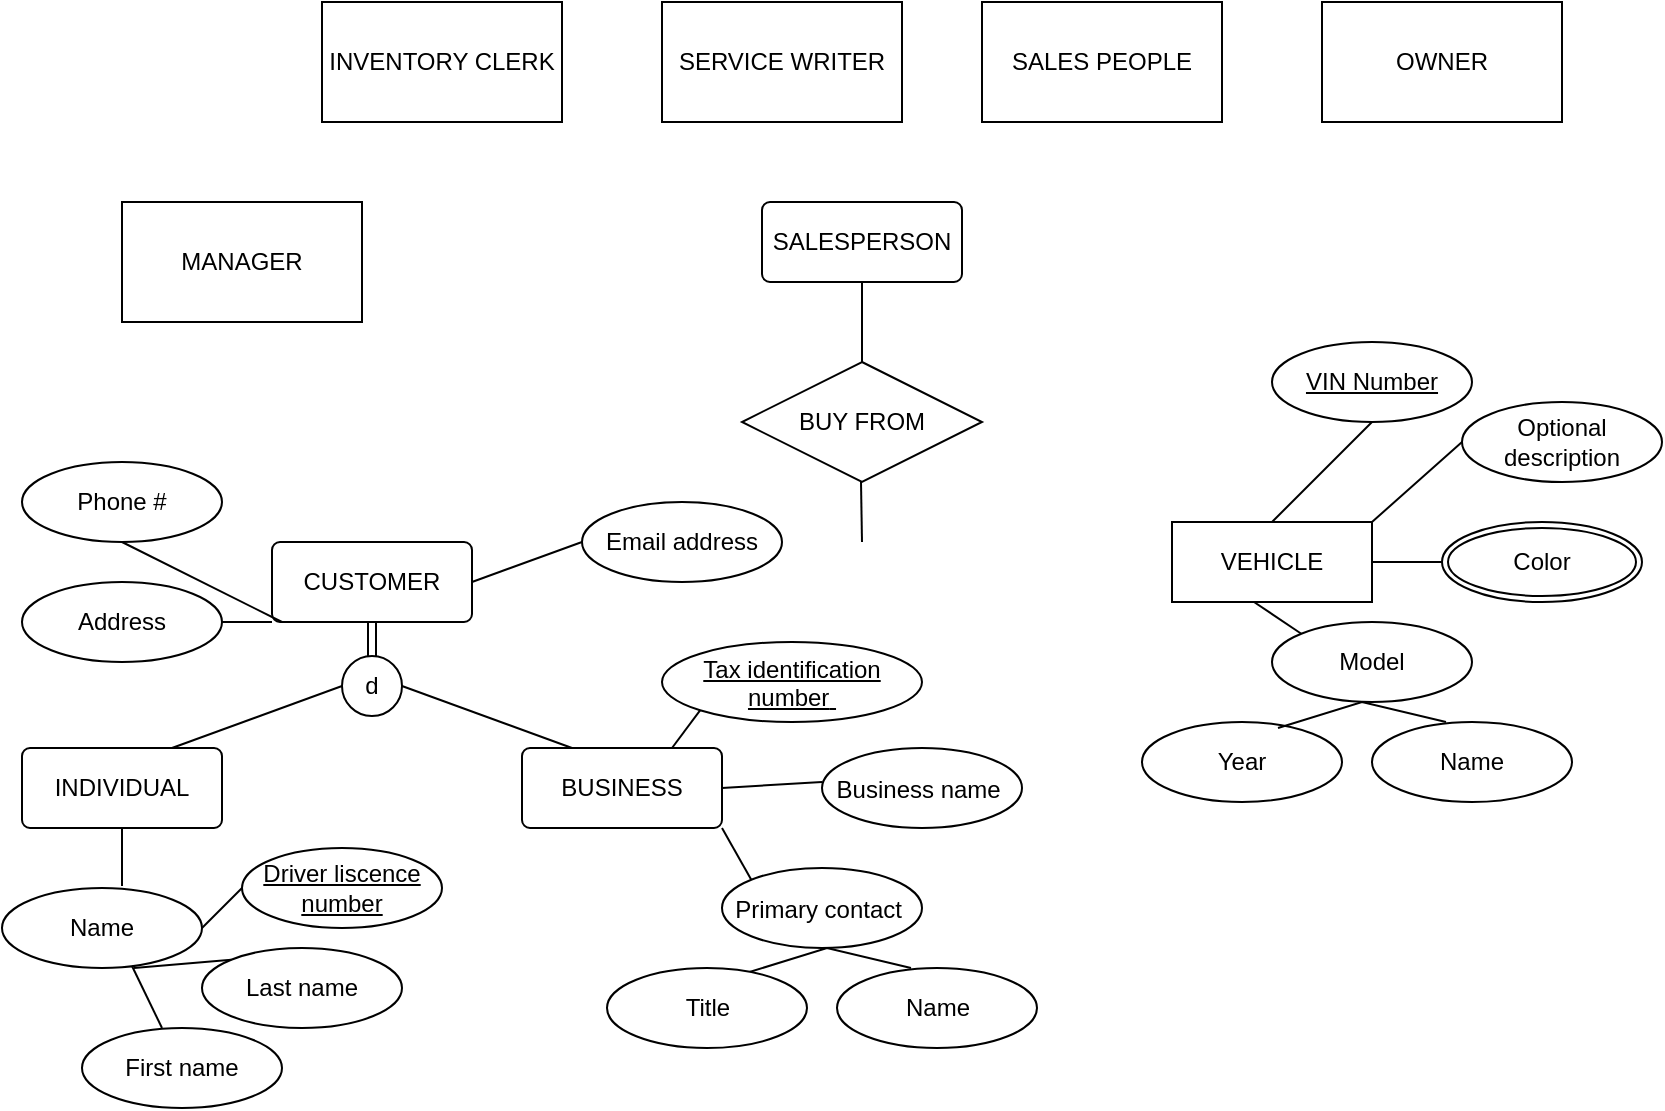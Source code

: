 <mxfile version="15.3.4" type="github">
  <diagram id="4tuKTm64LaXgP7IwTOWB" name="Page-1">
    <mxGraphModel dx="1160" dy="764" grid="1" gridSize="10" guides="1" tooltips="1" connect="1" arrows="1" fold="1" page="1" pageScale="1" pageWidth="850" pageHeight="1100" math="0" shadow="0">
      <root>
        <mxCell id="0" />
        <mxCell id="1" parent="0" />
        <mxCell id="mfzrroewSdykWeL1LME4-1" value="INVENTORY CLERK" style="rounded=0;whiteSpace=wrap;html=1;hachureGap=4;pointerEvents=0;" vertex="1" parent="1">
          <mxGeometry x="160" y="70" width="120" height="60" as="geometry" />
        </mxCell>
        <mxCell id="mfzrroewSdykWeL1LME4-2" value="SALES PEOPLE" style="rounded=0;whiteSpace=wrap;html=1;hachureGap=4;pointerEvents=0;" vertex="1" parent="1">
          <mxGeometry x="490" y="70" width="120" height="60" as="geometry" />
        </mxCell>
        <mxCell id="mfzrroewSdykWeL1LME4-3" value="SERVICE WRITER" style="rounded=0;whiteSpace=wrap;html=1;hachureGap=4;pointerEvents=0;" vertex="1" parent="1">
          <mxGeometry x="330" y="70" width="120" height="60" as="geometry" />
        </mxCell>
        <mxCell id="mfzrroewSdykWeL1LME4-4" value="MANAGER" style="rounded=0;whiteSpace=wrap;html=1;hachureGap=4;pointerEvents=0;" vertex="1" parent="1">
          <mxGeometry x="60" y="170" width="120" height="60" as="geometry" />
        </mxCell>
        <mxCell id="mfzrroewSdykWeL1LME4-5" value="OWNER" style="rounded=0;whiteSpace=wrap;html=1;hachureGap=4;pointerEvents=0;" vertex="1" parent="1">
          <mxGeometry x="660" y="70" width="120" height="60" as="geometry" />
        </mxCell>
        <mxCell id="mfzrroewSdykWeL1LME4-10" value="" style="endArrow=none;html=1;startSize=14;endSize=14;sourcePerimeterSpacing=8;targetPerimeterSpacing=8;" edge="1" parent="1">
          <mxGeometry width="50" height="50" relative="1" as="geometry">
            <mxPoint x="635" y="330" as="sourcePoint" />
            <mxPoint x="685" y="280" as="targetPoint" />
          </mxGeometry>
        </mxCell>
        <mxCell id="mfzrroewSdykWeL1LME4-13" value="VIN Number" style="ellipse;whiteSpace=wrap;html=1;align=center;fontStyle=4;hachureGap=4;pointerEvents=0;" vertex="1" parent="1">
          <mxGeometry x="635" y="240" width="100" height="40" as="geometry" />
        </mxCell>
        <mxCell id="mfzrroewSdykWeL1LME4-15" value="VEHICLE" style="whiteSpace=wrap;html=1;align=center;hachureGap=4;pointerEvents=0;" vertex="1" parent="1">
          <mxGeometry x="585" y="330" width="100" height="40" as="geometry" />
        </mxCell>
        <mxCell id="mfzrroewSdykWeL1LME4-16" value="Model" style="ellipse;whiteSpace=wrap;html=1;align=center;hachureGap=4;pointerEvents=0;" vertex="1" parent="1">
          <mxGeometry x="635" y="380" width="100" height="40" as="geometry" />
        </mxCell>
        <mxCell id="mfzrroewSdykWeL1LME4-17" value="Name" style="ellipse;whiteSpace=wrap;html=1;align=center;hachureGap=4;pointerEvents=0;" vertex="1" parent="1">
          <mxGeometry x="685" y="430" width="100" height="40" as="geometry" />
        </mxCell>
        <mxCell id="mfzrroewSdykWeL1LME4-18" value="Year" style="ellipse;whiteSpace=wrap;html=1;align=center;hachureGap=4;pointerEvents=0;" vertex="1" parent="1">
          <mxGeometry x="570" y="430" width="100" height="40" as="geometry" />
        </mxCell>
        <mxCell id="mfzrroewSdykWeL1LME4-19" value="" style="endArrow=none;html=1;rounded=0;startSize=14;endSize=14;sourcePerimeterSpacing=8;targetPerimeterSpacing=8;entryX=0.37;entryY=0;entryDx=0;entryDy=0;entryPerimeter=0;exitX=0.68;exitY=0.075;exitDx=0;exitDy=0;exitPerimeter=0;" edge="1" parent="1" source="mfzrroewSdykWeL1LME4-18" target="mfzrroewSdykWeL1LME4-17">
          <mxGeometry relative="1" as="geometry">
            <mxPoint x="620" y="400" as="sourcePoint" />
            <mxPoint x="700" y="360" as="targetPoint" />
            <Array as="points">
              <mxPoint x="680" y="420" />
            </Array>
          </mxGeometry>
        </mxCell>
        <mxCell id="mfzrroewSdykWeL1LME4-21" value="" style="endArrow=none;html=1;rounded=0;startSize=14;endSize=14;sourcePerimeterSpacing=8;targetPerimeterSpacing=8;exitX=0.41;exitY=1;exitDx=0;exitDy=0;exitPerimeter=0;entryX=0;entryY=0;entryDx=0;entryDy=0;" edge="1" parent="1" source="mfzrroewSdykWeL1LME4-15" target="mfzrroewSdykWeL1LME4-16">
          <mxGeometry relative="1" as="geometry">
            <mxPoint x="540" y="360" as="sourcePoint" />
            <mxPoint x="700" y="360" as="targetPoint" />
          </mxGeometry>
        </mxCell>
        <mxCell id="mfzrroewSdykWeL1LME4-23" value="Color" style="ellipse;shape=doubleEllipse;margin=3;whiteSpace=wrap;html=1;align=center;hachureGap=4;pointerEvents=0;" vertex="1" parent="1">
          <mxGeometry x="720" y="330" width="100" height="40" as="geometry" />
        </mxCell>
        <mxCell id="mfzrroewSdykWeL1LME4-24" value="" style="endArrow=none;html=1;rounded=0;startSize=14;endSize=14;sourcePerimeterSpacing=8;targetPerimeterSpacing=8;entryX=0;entryY=0.5;entryDx=0;entryDy=0;exitX=1;exitY=0.5;exitDx=0;exitDy=0;" edge="1" parent="1" source="mfzrroewSdykWeL1LME4-15" target="mfzrroewSdykWeL1LME4-23">
          <mxGeometry relative="1" as="geometry">
            <mxPoint x="690" y="350" as="sourcePoint" />
            <mxPoint x="700" y="360" as="targetPoint" />
          </mxGeometry>
        </mxCell>
        <mxCell id="mfzrroewSdykWeL1LME4-25" value="Optional description" style="ellipse;whiteSpace=wrap;html=1;align=center;hachureGap=4;pointerEvents=0;" vertex="1" parent="1">
          <mxGeometry x="730" y="270" width="100" height="40" as="geometry" />
        </mxCell>
        <mxCell id="mfzrroewSdykWeL1LME4-26" value="" style="endArrow=none;html=1;rounded=0;startSize=14;endSize=14;sourcePerimeterSpacing=8;targetPerimeterSpacing=8;entryX=0;entryY=0.5;entryDx=0;entryDy=0;exitX=1;exitY=0;exitDx=0;exitDy=0;" edge="1" parent="1" source="mfzrroewSdykWeL1LME4-15" target="mfzrroewSdykWeL1LME4-25">
          <mxGeometry relative="1" as="geometry">
            <mxPoint x="540" y="350" as="sourcePoint" />
            <mxPoint x="700" y="350" as="targetPoint" />
          </mxGeometry>
        </mxCell>
        <mxCell id="mfzrroewSdykWeL1LME4-62" style="edgeStyle=none;curved=1;rounded=0;orthogonalLoop=1;jettySize=auto;html=1;exitX=0.5;exitY=1;exitDx=0;exitDy=0;entryX=0.5;entryY=0;entryDx=0;entryDy=0;endArrow=open;sourcePerimeterSpacing=8;targetPerimeterSpacing=8;shape=link;" edge="1" parent="1" target="mfzrroewSdykWeL1LME4-58">
          <mxGeometry relative="1" as="geometry">
            <mxPoint x="185" y="380" as="sourcePoint" />
          </mxGeometry>
        </mxCell>
        <mxCell id="mfzrroewSdykWeL1LME4-27" value="CUSTOMER" style="rounded=1;arcSize=10;whiteSpace=wrap;html=1;align=center;hachureGap=4;pointerEvents=0;" vertex="1" parent="1">
          <mxGeometry x="135" y="340" width="100" height="40" as="geometry" />
        </mxCell>
        <mxCell id="mfzrroewSdykWeL1LME4-66" style="rounded=0;orthogonalLoop=1;jettySize=auto;html=1;exitX=0.75;exitY=0;exitDx=0;exitDy=0;entryX=0;entryY=0.5;entryDx=0;entryDy=0;endArrow=none;sourcePerimeterSpacing=8;targetPerimeterSpacing=8;endFill=0;" edge="1" parent="1" source="mfzrroewSdykWeL1LME4-28" target="mfzrroewSdykWeL1LME4-58">
          <mxGeometry relative="1" as="geometry" />
        </mxCell>
        <mxCell id="mfzrroewSdykWeL1LME4-28" value="INDIVIDUAL" style="rounded=1;arcSize=10;whiteSpace=wrap;html=1;align=center;hachureGap=4;pointerEvents=0;" vertex="1" parent="1">
          <mxGeometry x="10" y="443" width="100" height="40" as="geometry" />
        </mxCell>
        <mxCell id="mfzrroewSdykWeL1LME4-29" value="BUSINESS" style="rounded=1;arcSize=10;whiteSpace=wrap;html=1;align=center;hachureGap=4;pointerEvents=0;" vertex="1" parent="1">
          <mxGeometry x="260" y="443" width="100" height="40" as="geometry" />
        </mxCell>
        <mxCell id="mfzrroewSdykWeL1LME4-30" value="Address" style="ellipse;whiteSpace=wrap;html=1;align=center;hachureGap=4;pointerEvents=0;" vertex="1" parent="1">
          <mxGeometry x="10" y="360" width="100" height="40" as="geometry" />
        </mxCell>
        <mxCell id="mfzrroewSdykWeL1LME4-31" value="" style="endArrow=none;html=1;rounded=0;startSize=14;endSize=14;sourcePerimeterSpacing=8;targetPerimeterSpacing=8;exitX=1;exitY=0.5;exitDx=0;exitDy=0;entryX=0;entryY=1;entryDx=0;entryDy=0;" edge="1" parent="1" source="mfzrroewSdykWeL1LME4-30" target="mfzrroewSdykWeL1LME4-27">
          <mxGeometry relative="1" as="geometry">
            <mxPoint x="330" y="380" as="sourcePoint" />
            <mxPoint x="490" y="380" as="targetPoint" />
          </mxGeometry>
        </mxCell>
        <mxCell id="mfzrroewSdykWeL1LME4-35" value="Phone #" style="ellipse;whiteSpace=wrap;html=1;align=center;hachureGap=4;pointerEvents=0;" vertex="1" parent="1">
          <mxGeometry x="10" y="300" width="100" height="40" as="geometry" />
        </mxCell>
        <mxCell id="mfzrroewSdykWeL1LME4-37" value="" style="endArrow=none;html=1;rounded=0;startSize=14;endSize=14;sourcePerimeterSpacing=8;targetPerimeterSpacing=8;entryX=0.5;entryY=1;entryDx=0;entryDy=0;" edge="1" parent="1" target="mfzrroewSdykWeL1LME4-35">
          <mxGeometry relative="1" as="geometry">
            <mxPoint x="140" y="380" as="sourcePoint" />
            <mxPoint x="140" y="300" as="targetPoint" />
          </mxGeometry>
        </mxCell>
        <mxCell id="mfzrroewSdykWeL1LME4-38" value="Email address" style="ellipse;whiteSpace=wrap;html=1;align=center;hachureGap=4;pointerEvents=0;" vertex="1" parent="1">
          <mxGeometry x="290" y="320" width="100" height="40" as="geometry" />
        </mxCell>
        <mxCell id="mfzrroewSdykWeL1LME4-40" value="" style="endArrow=none;html=1;rounded=0;startSize=14;endSize=14;sourcePerimeterSpacing=8;targetPerimeterSpacing=8;exitX=1;exitY=0.5;exitDx=0;exitDy=0;entryX=0;entryY=0.5;entryDx=0;entryDy=0;" edge="1" parent="1" source="mfzrroewSdykWeL1LME4-27" target="mfzrroewSdykWeL1LME4-38">
          <mxGeometry relative="1" as="geometry">
            <mxPoint x="330" y="380" as="sourcePoint" />
            <mxPoint x="490" y="380" as="targetPoint" />
          </mxGeometry>
        </mxCell>
        <mxCell id="mfzrroewSdykWeL1LME4-41" value="Name" style="ellipse;whiteSpace=wrap;html=1;align=center;hachureGap=4;pointerEvents=0;" vertex="1" parent="1">
          <mxGeometry y="513" width="100" height="40" as="geometry" />
        </mxCell>
        <mxCell id="mfzrroewSdykWeL1LME4-42" value="" style="endArrow=none;html=1;rounded=0;startSize=14;endSize=14;sourcePerimeterSpacing=8;targetPerimeterSpacing=8;exitX=0.65;exitY=0.975;exitDx=0;exitDy=0;exitPerimeter=0;" edge="1" parent="1" source="mfzrroewSdykWeL1LME4-41">
          <mxGeometry relative="1" as="geometry">
            <mxPoint x="90" y="573" as="sourcePoint" />
            <mxPoint x="80" y="583" as="targetPoint" />
          </mxGeometry>
        </mxCell>
        <mxCell id="mfzrroewSdykWeL1LME4-44" value="" style="endArrow=none;html=1;rounded=0;startSize=14;endSize=14;sourcePerimeterSpacing=8;targetPerimeterSpacing=8;entryX=0.5;entryY=1;entryDx=0;entryDy=0;" edge="1" parent="1" target="mfzrroewSdykWeL1LME4-28">
          <mxGeometry relative="1" as="geometry">
            <mxPoint x="60" y="512" as="sourcePoint" />
            <mxPoint x="220" y="512" as="targetPoint" />
          </mxGeometry>
        </mxCell>
        <mxCell id="mfzrroewSdykWeL1LME4-46" value="First name" style="ellipse;whiteSpace=wrap;html=1;align=center;hachureGap=4;pointerEvents=0;" vertex="1" parent="1">
          <mxGeometry x="40" y="583" width="100" height="40" as="geometry" />
        </mxCell>
        <mxCell id="mfzrroewSdykWeL1LME4-48" value="Last name" style="ellipse;whiteSpace=wrap;html=1;align=center;hachureGap=4;pointerEvents=0;" vertex="1" parent="1">
          <mxGeometry x="100" y="543" width="100" height="40" as="geometry" />
        </mxCell>
        <mxCell id="mfzrroewSdykWeL1LME4-49" value="" style="endArrow=none;html=1;rounded=0;startSize=14;endSize=14;sourcePerimeterSpacing=8;targetPerimeterSpacing=8;exitX=0.66;exitY=1;exitDx=0;exitDy=0;entryX=0;entryY=0;entryDx=0;entryDy=0;exitPerimeter=0;" edge="1" parent="1" source="mfzrroewSdykWeL1LME4-41" target="mfzrroewSdykWeL1LME4-48">
          <mxGeometry relative="1" as="geometry">
            <mxPoint x="330" y="413" as="sourcePoint" />
            <mxPoint x="490" y="413" as="targetPoint" />
          </mxGeometry>
        </mxCell>
        <mxCell id="mfzrroewSdykWeL1LME4-50" value="Driver liscence number" style="ellipse;whiteSpace=wrap;html=1;align=center;fontStyle=4;hachureGap=4;pointerEvents=0;" vertex="1" parent="1">
          <mxGeometry x="120" y="493" width="100" height="40" as="geometry" />
        </mxCell>
        <mxCell id="mfzrroewSdykWeL1LME4-51" value="" style="endArrow=none;html=1;rounded=0;startSize=14;endSize=14;sourcePerimeterSpacing=8;targetPerimeterSpacing=8;exitX=1;exitY=0.5;exitDx=0;exitDy=0;entryX=0;entryY=0.5;entryDx=0;entryDy=0;" edge="1" parent="1" source="mfzrroewSdykWeL1LME4-41" target="mfzrroewSdykWeL1LME4-50">
          <mxGeometry relative="1" as="geometry">
            <mxPoint x="76" y="563" as="sourcePoint" />
            <mxPoint x="124.645" y="558.858" as="targetPoint" />
          </mxGeometry>
        </mxCell>
        <mxCell id="mfzrroewSdykWeL1LME4-58" value="d" style="ellipse;whiteSpace=wrap;html=1;aspect=fixed;hachureGap=4;pointerEvents=0;" vertex="1" parent="1">
          <mxGeometry x="170" y="397" width="30" height="30" as="geometry" />
        </mxCell>
        <mxCell id="mfzrroewSdykWeL1LME4-67" style="rounded=0;orthogonalLoop=1;jettySize=auto;html=1;exitX=0.25;exitY=0;exitDx=0;exitDy=0;entryX=1;entryY=0.5;entryDx=0;entryDy=0;endArrow=none;sourcePerimeterSpacing=8;targetPerimeterSpacing=8;endFill=0;" edge="1" parent="1" source="mfzrroewSdykWeL1LME4-29" target="mfzrroewSdykWeL1LME4-58">
          <mxGeometry relative="1" as="geometry">
            <mxPoint x="95" y="453" as="sourcePoint" />
            <mxPoint x="180" y="422" as="targetPoint" />
          </mxGeometry>
        </mxCell>
        <mxCell id="mfzrroewSdykWeL1LME4-68" value="&lt;p class=&quot;p1&quot; style=&quot;margin: 0px ; font-stretch: normal ; line-height: normal&quot;&gt;Tax identification number&lt;span class=&quot;Apple-converted-space&quot;&gt;&amp;nbsp;&lt;/span&gt;&lt;/p&gt;" style="ellipse;whiteSpace=wrap;html=1;align=center;fontStyle=4;hachureGap=4;pointerEvents=0;" vertex="1" parent="1">
          <mxGeometry x="330" y="390" width="130" height="40" as="geometry" />
        </mxCell>
        <mxCell id="mfzrroewSdykWeL1LME4-69" value="" style="endArrow=none;html=1;rounded=0;startSize=14;endSize=14;sourcePerimeterSpacing=8;targetPerimeterSpacing=8;exitX=0;exitY=1;exitDx=0;exitDy=0;entryX=0.75;entryY=0;entryDx=0;entryDy=0;" edge="1" parent="1" source="mfzrroewSdykWeL1LME4-68" target="mfzrroewSdykWeL1LME4-29">
          <mxGeometry relative="1" as="geometry">
            <mxPoint x="110" y="543" as="sourcePoint" />
            <mxPoint x="130" y="523" as="targetPoint" />
          </mxGeometry>
        </mxCell>
        <mxCell id="mfzrroewSdykWeL1LME4-70" value="" style="endArrow=none;html=1;rounded=0;startSize=14;endSize=14;sourcePerimeterSpacing=8;targetPerimeterSpacing=8;entryX=1;entryY=0.5;entryDx=0;entryDy=0;" edge="1" parent="1" target="mfzrroewSdykWeL1LME4-29">
          <mxGeometry relative="1" as="geometry">
            <mxPoint x="410" y="460" as="sourcePoint" />
            <mxPoint x="345" y="453" as="targetPoint" />
          </mxGeometry>
        </mxCell>
        <mxCell id="mfzrroewSdykWeL1LME4-71" value="&lt;p class=&quot;p1&quot; style=&quot;margin: 0px ; font-stretch: normal ; line-height: normal&quot;&gt;Business name&lt;span class=&quot;Apple-converted-space&quot;&gt;&amp;nbsp;&lt;/span&gt;&lt;/p&gt;" style="ellipse;whiteSpace=wrap;html=1;align=center;hachureGap=4;pointerEvents=0;" vertex="1" parent="1">
          <mxGeometry x="410" y="443" width="100" height="40" as="geometry" />
        </mxCell>
        <mxCell id="mfzrroewSdykWeL1LME4-72" value="&lt;p class=&quot;p1&quot; style=&quot;margin: 0px ; font-stretch: normal ; line-height: normal&quot;&gt;Primary contact&amp;nbsp;&lt;/p&gt;" style="ellipse;whiteSpace=wrap;html=1;align=center;hachureGap=4;pointerEvents=0;" vertex="1" parent="1">
          <mxGeometry x="360" y="503" width="100" height="40" as="geometry" />
        </mxCell>
        <mxCell id="mfzrroewSdykWeL1LME4-73" value="" style="endArrow=none;html=1;rounded=0;startSize=14;endSize=14;sourcePerimeterSpacing=8;targetPerimeterSpacing=8;entryX=1;entryY=1;entryDx=0;entryDy=0;exitX=0;exitY=0;exitDx=0;exitDy=0;" edge="1" parent="1" source="mfzrroewSdykWeL1LME4-72" target="mfzrroewSdykWeL1LME4-29">
          <mxGeometry relative="1" as="geometry">
            <mxPoint x="420" y="470" as="sourcePoint" />
            <mxPoint x="370" y="473" as="targetPoint" />
          </mxGeometry>
        </mxCell>
        <mxCell id="mfzrroewSdykWeL1LME4-74" value="" style="endArrow=none;html=1;rounded=0;startSize=14;endSize=14;sourcePerimeterSpacing=8;targetPerimeterSpacing=8;entryX=0.37;entryY=0;entryDx=0;entryDy=0;entryPerimeter=0;exitX=0.68;exitY=0.075;exitDx=0;exitDy=0;exitPerimeter=0;" edge="1" source="mfzrroewSdykWeL1LME4-75" target="mfzrroewSdykWeL1LME4-76" parent="1">
          <mxGeometry relative="1" as="geometry">
            <mxPoint x="352.5" y="523" as="sourcePoint" />
            <mxPoint x="432.5" y="483" as="targetPoint" />
            <Array as="points">
              <mxPoint x="412.5" y="543" />
            </Array>
          </mxGeometry>
        </mxCell>
        <mxCell id="mfzrroewSdykWeL1LME4-75" value="Title" style="ellipse;whiteSpace=wrap;html=1;align=center;hachureGap=4;pointerEvents=0;" vertex="1" parent="1">
          <mxGeometry x="302.5" y="553" width="100" height="40" as="geometry" />
        </mxCell>
        <mxCell id="mfzrroewSdykWeL1LME4-76" value="Name" style="ellipse;whiteSpace=wrap;html=1;align=center;hachureGap=4;pointerEvents=0;" vertex="1" parent="1">
          <mxGeometry x="417.5" y="553" width="100" height="40" as="geometry" />
        </mxCell>
        <mxCell id="mfzrroewSdykWeL1LME4-77" value="SALESPERSON" style="rounded=1;arcSize=10;whiteSpace=wrap;html=1;align=center;hachureGap=4;pointerEvents=0;" vertex="1" parent="1">
          <mxGeometry x="380" y="170" width="100" height="40" as="geometry" />
        </mxCell>
        <mxCell id="mfzrroewSdykWeL1LME4-78" value="BUY FROM" style="shape=rhombus;perimeter=rhombusPerimeter;whiteSpace=wrap;html=1;align=center;hachureGap=4;pointerEvents=0;" vertex="1" parent="1">
          <mxGeometry x="370" y="250" width="120" height="60" as="geometry" />
        </mxCell>
        <mxCell id="mfzrroewSdykWeL1LME4-79" value="" style="endArrow=none;html=1;rounded=0;startSize=14;endSize=14;sourcePerimeterSpacing=8;targetPerimeterSpacing=8;entryX=0.5;entryY=0;entryDx=0;entryDy=0;" edge="1" parent="1" target="mfzrroewSdykWeL1LME4-78">
          <mxGeometry relative="1" as="geometry">
            <mxPoint x="430" y="210" as="sourcePoint" />
            <mxPoint x="195" y="350" as="targetPoint" />
          </mxGeometry>
        </mxCell>
        <mxCell id="mfzrroewSdykWeL1LME4-80" value="" style="endArrow=none;html=1;rounded=0;startSize=14;endSize=14;sourcePerimeterSpacing=8;targetPerimeterSpacing=8;exitX=0.5;exitY=1;exitDx=0;exitDy=0;" edge="1" parent="1">
          <mxGeometry relative="1" as="geometry">
            <mxPoint x="429.5" y="310" as="sourcePoint" />
            <mxPoint x="430" y="340" as="targetPoint" />
          </mxGeometry>
        </mxCell>
      </root>
    </mxGraphModel>
  </diagram>
</mxfile>
